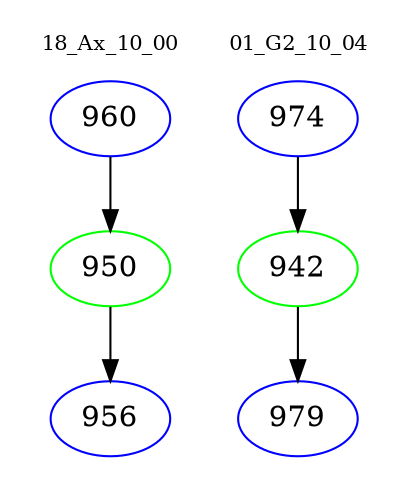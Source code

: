 digraph{
subgraph cluster_0 {
color = white
label = "18_Ax_10_00";
fontsize=10;
T0_960 [label="960", color="blue"]
T0_960 -> T0_950 [color="black"]
T0_950 [label="950", color="green"]
T0_950 -> T0_956 [color="black"]
T0_956 [label="956", color="blue"]
}
subgraph cluster_1 {
color = white
label = "01_G2_10_04";
fontsize=10;
T1_974 [label="974", color="blue"]
T1_974 -> T1_942 [color="black"]
T1_942 [label="942", color="green"]
T1_942 -> T1_979 [color="black"]
T1_979 [label="979", color="blue"]
}
}
